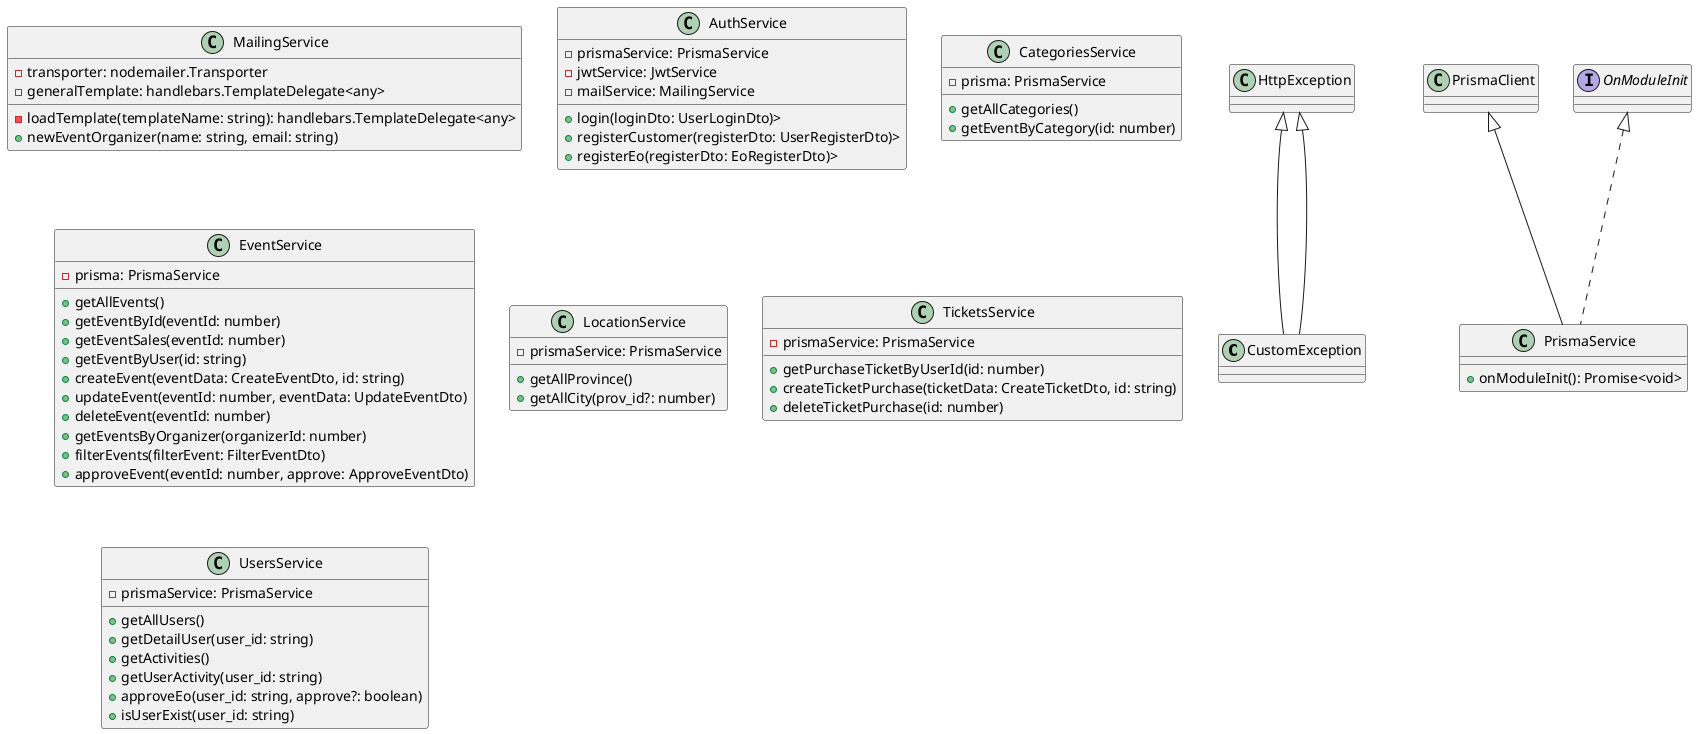 @startuml
class CustomException extends HttpException
class MailingService {
    -transporter: nodemailer.Transporter
    -generalTemplate: handlebars.TemplateDelegate<any>
    -loadTemplate(templateName: string): handlebars.TemplateDelegate<any>
    +newEventOrganizer(name: string, email: string)
}
class PrismaService extends PrismaClient implements OnModuleInit {
    +onModuleInit(): Promise<void>
}
class AuthService {
    -prismaService: PrismaService
    -jwtService: JwtService
    -mailService: MailingService
    +login(loginDto: UserLoginDto)>
    +registerCustomer(registerDto: UserRegisterDto)>
    +registerEo(registerDto: EoRegisterDto)>
}
class CategoriesService {
    -prisma: PrismaService
    +getAllCategories()
    +getEventByCategory(id: number)
}
class EventService {
    -prisma: PrismaService
    +getAllEvents()
    +getEventById(eventId: number)
    +getEventSales(eventId: number)
    +getEventByUser(id: string)
    +createEvent(eventData: CreateEventDto, id: string)
    +updateEvent(eventId: number, eventData: UpdateEventDto)
    +deleteEvent(eventId: number)
    +getEventsByOrganizer(organizerId: number)
    +filterEvents(filterEvent: FilterEventDto)
    +approveEvent(eventId: number, approve: ApproveEventDto)
}
class LocationService {
    -prismaService: PrismaService
    +getAllProvince()
    +getAllCity(prov_id?: number)
}
class TicketsService {
    -prismaService: PrismaService
    +getPurchaseTicketByUserId(id: number)
    +createTicketPurchase(ticketData: CreateTicketDto, id: string)
    +deleteTicketPurchase(id: number)
}
class CustomException extends HttpException

class UsersService {
    -prismaService: PrismaService
    +getAllUsers()
    +getDetailUser(user_id: string)
    +getActivities()
    +getUserActivity(user_id: string)
    +approveEo(user_id: string, approve?: boolean)
    +isUserExist(user_id: string)
}
@enduml
